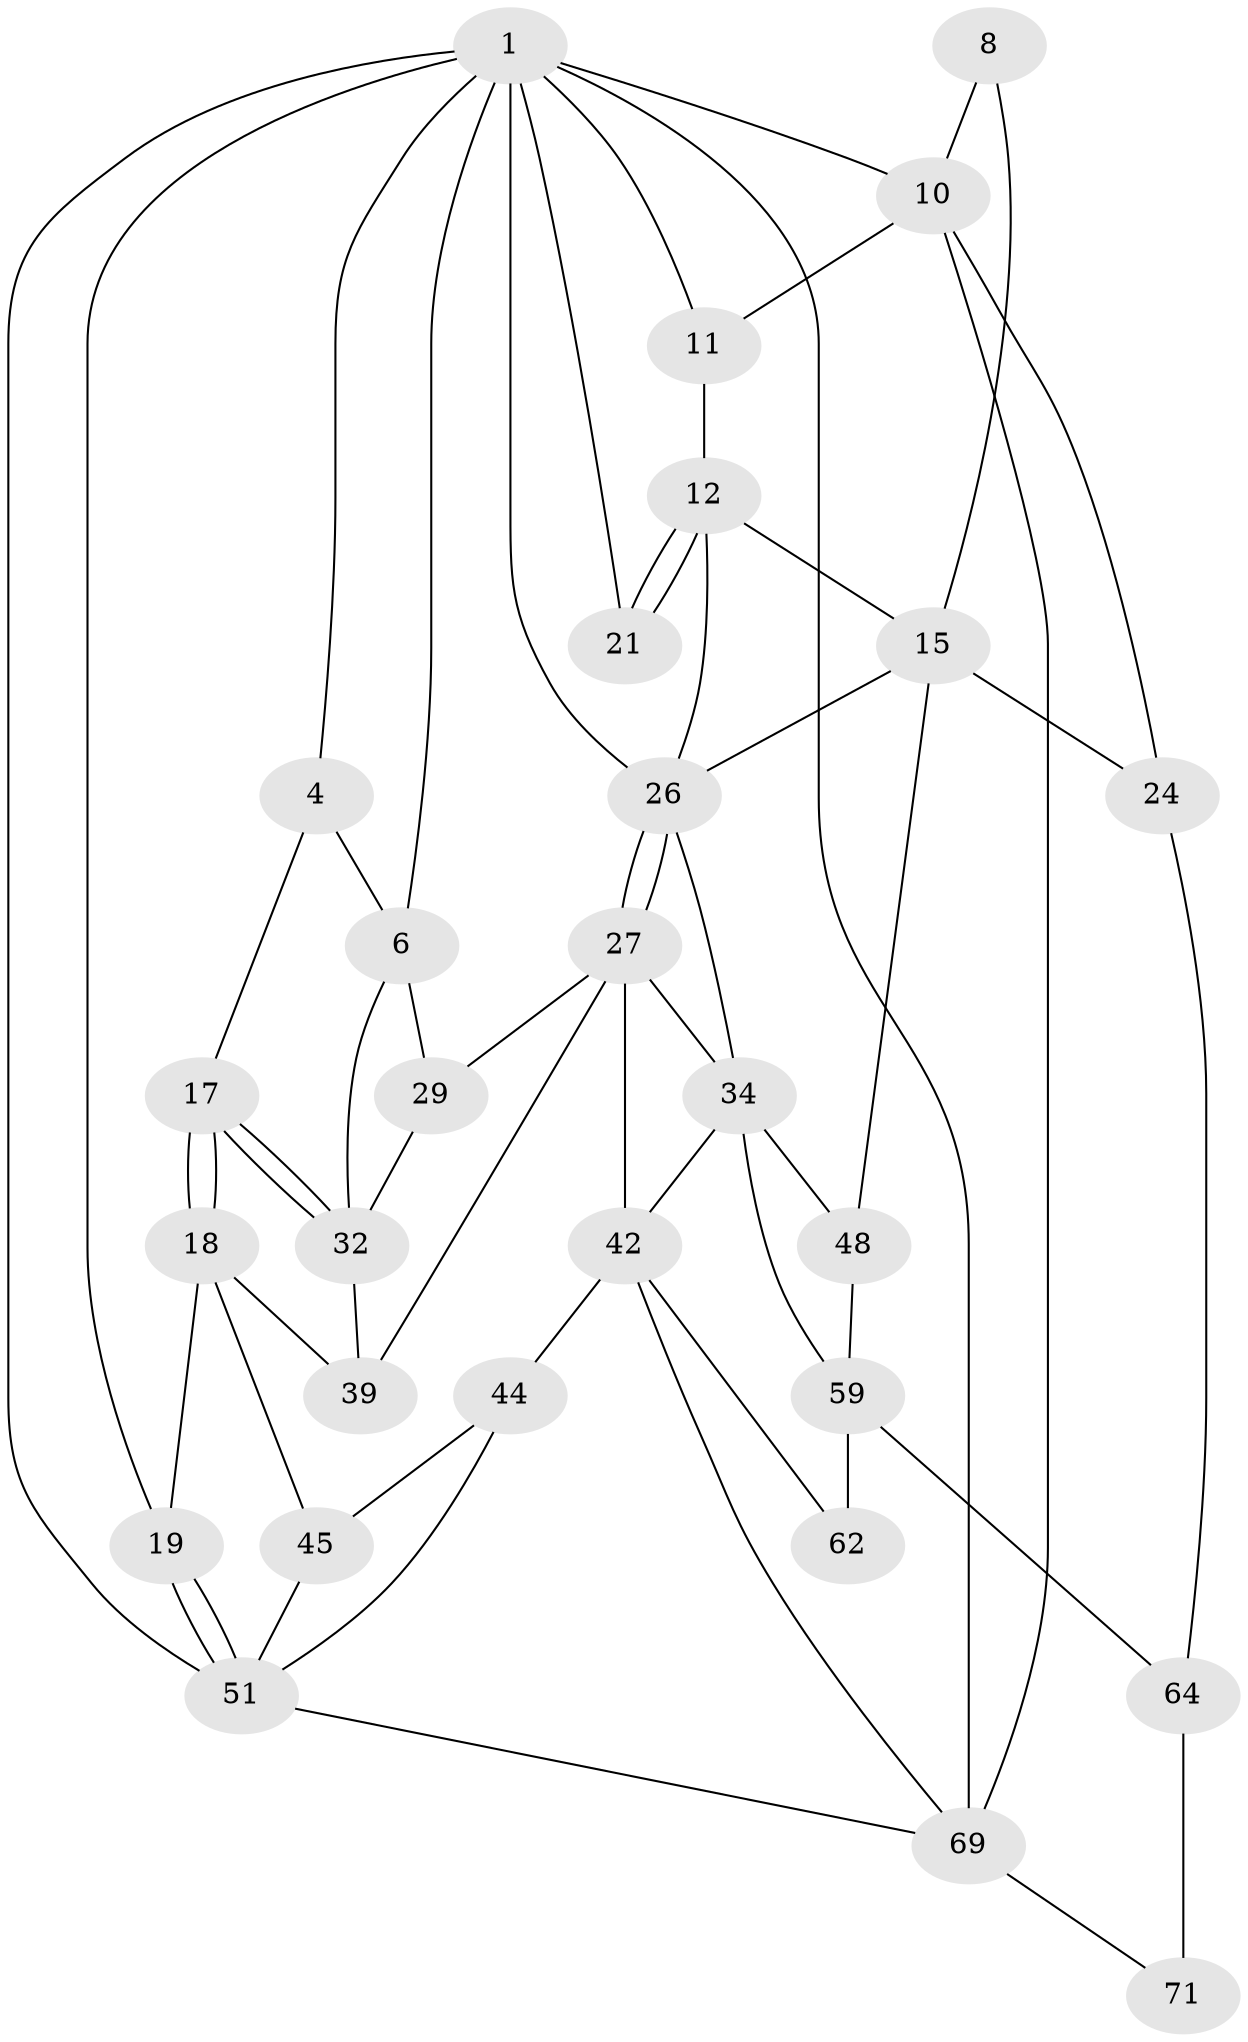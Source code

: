 // original degree distribution, {4: 0.2465753424657534, 6: 0.2328767123287671, 5: 0.4794520547945205, 3: 0.0410958904109589}
// Generated by graph-tools (version 1.1) at 2025/21/03/04/25 18:21:40]
// undirected, 29 vertices, 60 edges
graph export_dot {
graph [start="1"]
  node [color=gray90,style=filled];
  1 [pos="+0.1770474995161754+0",super="+5+2"];
  4 [pos="+0.04838744179235091+0.12867900207682775",super="+7"];
  6 [pos="+0.30744524120955147+0.0662329062424408",super="+30"];
  8 [pos="+0.7371924543421671+0",super="+9+14"];
  10 [pos="+1+0.1343674502421922",super="+23"];
  11 [pos="+0.7622938369212106+0"];
  12 [pos="+0.6426672757236438+0",super="+13"];
  15 [pos="+0.8002854078082471+0.39983272139238085",super="+25"];
  17 [pos="+0.03692007384500987+0.3663844522195805"];
  18 [pos="+0+0.39476560086163726",super="+41"];
  19 [pos="+0+0.3840671450498301"];
  21 [pos="+0.5694933112482439+0"];
  24 [pos="+1+0.41804635321029393",super="+54"];
  26 [pos="+0.47047381670513055+0.12725361576778227",super="+31"];
  27 [pos="+0.4558958744989632+0.40079664978103136",super="+28+35"];
  29 [pos="+0.24823441363591475+0.2729859983424964"];
  32 [pos="+0.053698344315204004+0.3637023484958564",super="+37"];
  34 [pos="+0.5209399220224425+0.4488045816612053",super="+46"];
  39 [pos="+0.25310587418887703+0.4943529306079598"];
  42 [pos="+0.36617225841928647+0.6757384109746996",super="+43"];
  44 [pos="+0.21786768717243446+0.701457535264041"];
  45 [pos="+0.18704827741418664+0.6826462144062408"];
  48 [pos="+0.7223525978864225+0.6284132294521859",super="+49"];
  51 [pos="+0+0.785849820376748",super="+53"];
  59 [pos="+0.6107001764504726+0.803054914239555",super="+60"];
  62 [pos="+0.42427776832980457+0.9675732122715288"];
  64 [pos="+0.7580248000631278+0.7572781766357922",super="+67+65"];
  69 [pos="+0.39441045465856533+1",super="+72+70"];
  71 [pos="+0.6448779529772649+1",super="+73"];
  1 -- 26;
  1 -- 21;
  1 -- 6;
  1 -- 19;
  1 -- 4;
  1 -- 51;
  1 -- 11;
  1 -- 10;
  1 -- 69;
  4 -- 17;
  4 -- 6;
  6 -- 32;
  6 -- 29;
  8 -- 10;
  8 -- 15;
  10 -- 11 [weight=2];
  10 -- 69;
  10 -- 24 [weight=2];
  11 -- 12;
  12 -- 21 [weight=2];
  12 -- 21;
  12 -- 26;
  12 -- 15;
  15 -- 48;
  15 -- 24 [weight=2];
  15 -- 26;
  17 -- 18;
  17 -- 18;
  17 -- 32;
  17 -- 32;
  18 -- 19;
  18 -- 45;
  18 -- 39;
  19 -- 51;
  19 -- 51;
  24 -- 64 [weight=2];
  26 -- 27;
  26 -- 27;
  26 -- 34;
  27 -- 29;
  27 -- 39;
  27 -- 34;
  27 -- 42;
  29 -- 32;
  32 -- 39;
  34 -- 48;
  34 -- 42;
  34 -- 59;
  42 -- 44;
  42 -- 69;
  42 -- 62;
  44 -- 45;
  44 -- 51;
  45 -- 51;
  48 -- 59;
  51 -- 69;
  59 -- 64;
  59 -- 62 [weight=2];
  64 -- 71 [weight=3];
  69 -- 71;
}
